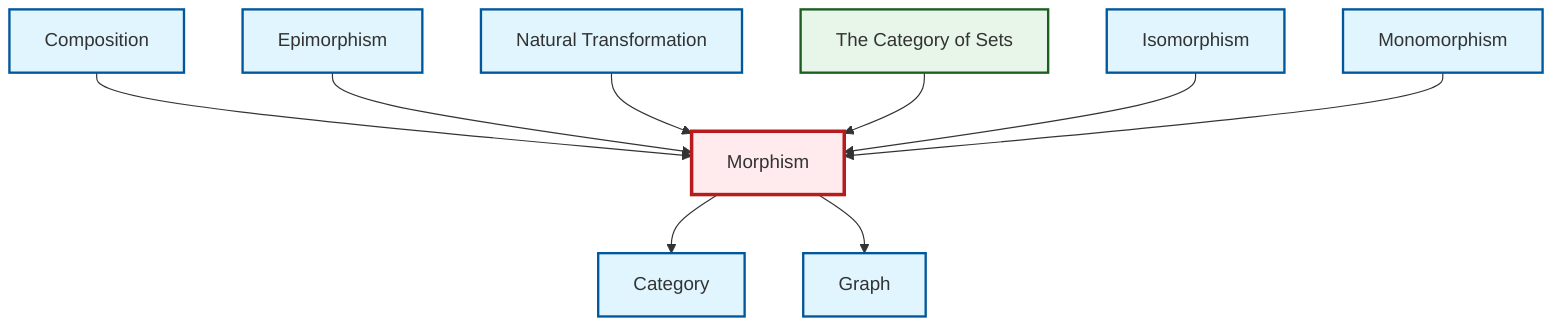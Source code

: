 graph TD
    classDef definition fill:#e1f5fe,stroke:#01579b,stroke-width:2px
    classDef theorem fill:#f3e5f5,stroke:#4a148c,stroke-width:2px
    classDef axiom fill:#fff3e0,stroke:#e65100,stroke-width:2px
    classDef example fill:#e8f5e9,stroke:#1b5e20,stroke-width:2px
    classDef current fill:#ffebee,stroke:#b71c1c,stroke-width:3px
    def-composition["Composition"]:::definition
    def-isomorphism["Isomorphism"]:::definition
    def-morphism["Morphism"]:::definition
    def-category["Category"]:::definition
    def-natural-transformation["Natural Transformation"]:::definition
    def-monomorphism["Monomorphism"]:::definition
    def-epimorphism["Epimorphism"]:::definition
    ex-set-category["The Category of Sets"]:::example
    def-graph["Graph"]:::definition
    def-composition --> def-morphism
    def-epimorphism --> def-morphism
    def-natural-transformation --> def-morphism
    def-morphism --> def-category
    ex-set-category --> def-morphism
    def-isomorphism --> def-morphism
    def-monomorphism --> def-morphism
    def-morphism --> def-graph
    class def-morphism current